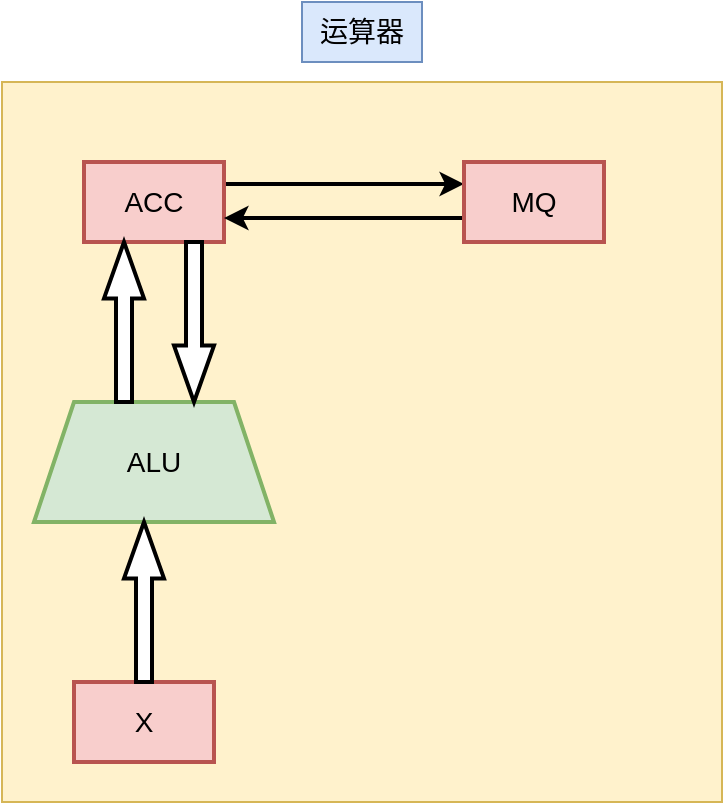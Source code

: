 <mxfile version="20.0.1" type="github">
  <diagram id="UIxzwHwv5xetjWFVVMlf" name="第 1 页">
    <mxGraphModel dx="1038" dy="571" grid="1" gridSize="10" guides="1" tooltips="1" connect="1" arrows="1" fold="1" page="1" pageScale="1" pageWidth="827" pageHeight="1169" math="0" shadow="0">
      <root>
        <mxCell id="0" />
        <mxCell id="1" parent="0" />
        <mxCell id="4Z196P3gDyeKt6cXookw-1" value="" style="whiteSpace=wrap;html=1;aspect=fixed;fillColor=#fff2cc;strokeColor=#d6b656;" vertex="1" parent="1">
          <mxGeometry x="279" y="60" width="360" height="360" as="geometry" />
        </mxCell>
        <mxCell id="4Z196P3gDyeKt6cXookw-11" style="edgeStyle=orthogonalEdgeStyle;rounded=0;orthogonalLoop=1;jettySize=auto;html=1;entryX=0;entryY=0.5;entryDx=0;entryDy=0;fontSize=14;strokeWidth=2;" edge="1" parent="1">
          <mxGeometry relative="1" as="geometry">
            <mxPoint x="390" y="111" as="sourcePoint" />
            <mxPoint x="510" y="111" as="targetPoint" />
          </mxGeometry>
        </mxCell>
        <mxCell id="4Z196P3gDyeKt6cXookw-2" value="ACC" style="rounded=0;whiteSpace=wrap;html=1;fontSize=14;strokeWidth=2;fillColor=#f8cecc;strokeColor=#b85450;" vertex="1" parent="1">
          <mxGeometry x="320" y="100" width="70" height="40" as="geometry" />
        </mxCell>
        <mxCell id="4Z196P3gDyeKt6cXookw-3" value="X" style="rounded=0;whiteSpace=wrap;html=1;fontSize=14;strokeWidth=2;fillColor=#f8cecc;strokeColor=#b85450;" vertex="1" parent="1">
          <mxGeometry x="315" y="360" width="70" height="40" as="geometry" />
        </mxCell>
        <mxCell id="4Z196P3gDyeKt6cXookw-12" style="edgeStyle=orthogonalEdgeStyle;rounded=0;orthogonalLoop=1;jettySize=auto;html=1;entryX=1;entryY=0.5;entryDx=0;entryDy=0;fontSize=14;strokeWidth=2;" edge="1" parent="1">
          <mxGeometry relative="1" as="geometry">
            <mxPoint x="510" y="128" as="sourcePoint" />
            <mxPoint x="390" y="128" as="targetPoint" />
          </mxGeometry>
        </mxCell>
        <mxCell id="4Z196P3gDyeKt6cXookw-4" value="MQ" style="rounded=0;whiteSpace=wrap;html=1;fontSize=14;strokeWidth=2;fillColor=#f8cecc;strokeColor=#b85450;" vertex="1" parent="1">
          <mxGeometry x="510" y="100" width="70" height="40" as="geometry" />
        </mxCell>
        <mxCell id="4Z196P3gDyeKt6cXookw-5" value="ALU" style="shape=trapezoid;perimeter=trapezoidPerimeter;whiteSpace=wrap;html=1;fixedSize=1;strokeWidth=2;fontSize=14;fillColor=#d5e8d4;strokeColor=#82b366;" vertex="1" parent="1">
          <mxGeometry x="295" y="220" width="120" height="60" as="geometry" />
        </mxCell>
        <mxCell id="4Z196P3gDyeKt6cXookw-6" value="" style="html=1;shadow=0;dashed=0;align=center;verticalAlign=middle;shape=mxgraph.arrows2.arrow;dy=0.6;dx=28.2;direction=north;notch=0;fontSize=14;strokeWidth=2;" vertex="1" parent="1">
          <mxGeometry x="330" y="140" width="20" height="80" as="geometry" />
        </mxCell>
        <mxCell id="4Z196P3gDyeKt6cXookw-7" value="" style="html=1;shadow=0;dashed=0;align=center;verticalAlign=middle;shape=mxgraph.arrows2.arrow;dy=0.6;dx=28.2;direction=north;notch=0;fontSize=14;strokeWidth=2;rotation=-180;" vertex="1" parent="1">
          <mxGeometry x="365" y="140" width="20" height="80" as="geometry" />
        </mxCell>
        <mxCell id="4Z196P3gDyeKt6cXookw-8" value="" style="html=1;shadow=0;dashed=0;align=center;verticalAlign=middle;shape=mxgraph.arrows2.arrow;dy=0.6;dx=28.2;direction=north;notch=0;fontSize=14;strokeWidth=2;" vertex="1" parent="1">
          <mxGeometry x="340" y="280" width="20" height="80" as="geometry" />
        </mxCell>
        <mxCell id="4Z196P3gDyeKt6cXookw-10" value="运算器" style="text;html=1;strokeColor=#6c8ebf;fillColor=#dae8fc;align=center;verticalAlign=middle;whiteSpace=wrap;rounded=0;fontSize=14;" vertex="1" parent="1">
          <mxGeometry x="429" y="20" width="60" height="30" as="geometry" />
        </mxCell>
      </root>
    </mxGraphModel>
  </diagram>
</mxfile>
